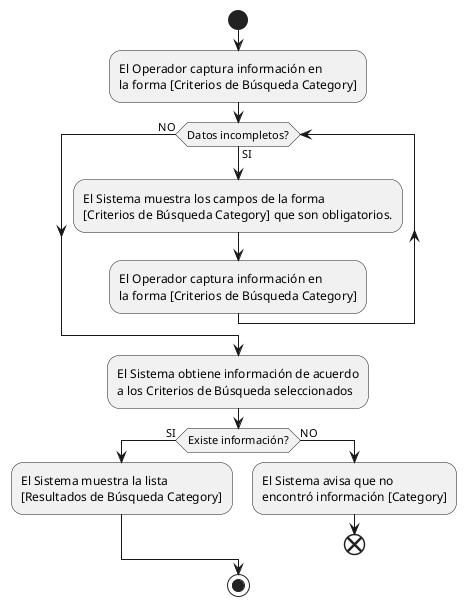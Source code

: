 @startuml
start
:El Operador captura información en 
la forma [Criterios de Búsqueda Category];
while (Datos incompletos?) is (SI)  
	:El Sistema muestra los campos de la forma 
	[Criterios de Búsqueda Category] que son obligatorios.;  
	:El Operador captura información en 
	la forma [Criterios de Búsqueda Category];
endwhile (NO) 
	:El Sistema obtiene información de acuerdo 
	a los Criterios de Búsqueda seleccionados;
	if (Existe información?) then (SI)    
		:El Sistema muestra la lista 
		[Resultados de Búsqueda Category];
	else (NO)    
		:El Sistema avisa que no 
		encontró información [Category];		  
		end  
	endif
stop
@enduml

